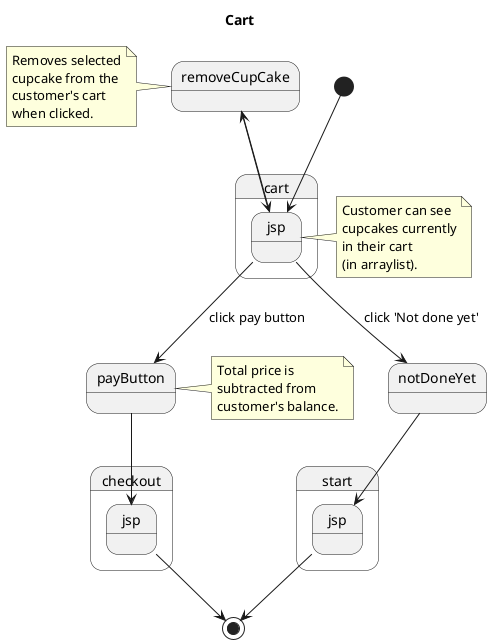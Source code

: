 @startuml
Title Cart
state cart.jsp
state start.jsp
state checkout.jsp
state payButton
state notDoneYet
state removeCupCake

note left of removeCupCake
Removes selected
cupcake from the
customer's cart
when clicked.
end note

note left of cart.jsp
Customer can see
cupcakes currently
in their cart
(in arraylist).
end note

note right of payButton
Total price is
subtracted from
customer's balance.
end note

[*] --> cart.jsp
cart.jsp --> payButton : click pay button
payButton --> checkout.jsp
cart.jsp --> notDoneYet : click 'Not done yet'
notDoneYet --> start.jsp
cart.jsp --> removeCupCake
removeCupCake --> cart.jsp
checkout.jsp --> [*]
start.jsp --> [*]
@enduml